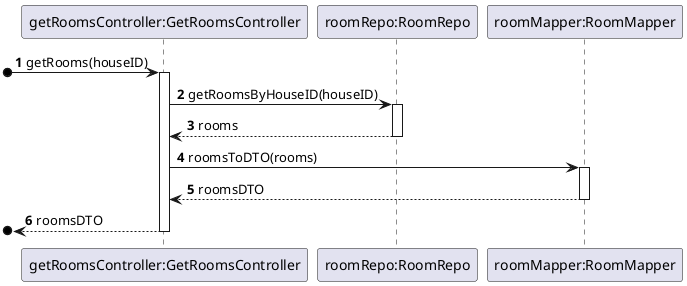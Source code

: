 @startuml
'https://plantuml.com/sequence-diagram

autonumber

participant "getRoomsController:GetRoomsController"
participant "roomRepo:RoomRepo"
participant "roomMapper:RoomMapper"

[o-> "getRoomsController:GetRoomsController": getRooms(houseID)
activate "getRoomsController:GetRoomsController"
"getRoomsController:GetRoomsController" -> "roomRepo:RoomRepo": getRoomsByHouseID(houseID)
activate "roomRepo:RoomRepo"
"roomRepo:RoomRepo" --> "getRoomsController:GetRoomsController": rooms
deactivate "roomRepo:RoomRepo"
"getRoomsController:GetRoomsController" -> "roomMapper:RoomMapper": roomsToDTO(rooms)
activate "roomMapper:RoomMapper"
"roomMapper:RoomMapper" --> "getRoomsController:GetRoomsController": roomsDTO
deactivate "roomMapper:RoomMapper"
[o<-- "getRoomsController:GetRoomsController": roomsDTO
deactivate "getRoomsController:GetRoomsController"

@enduml